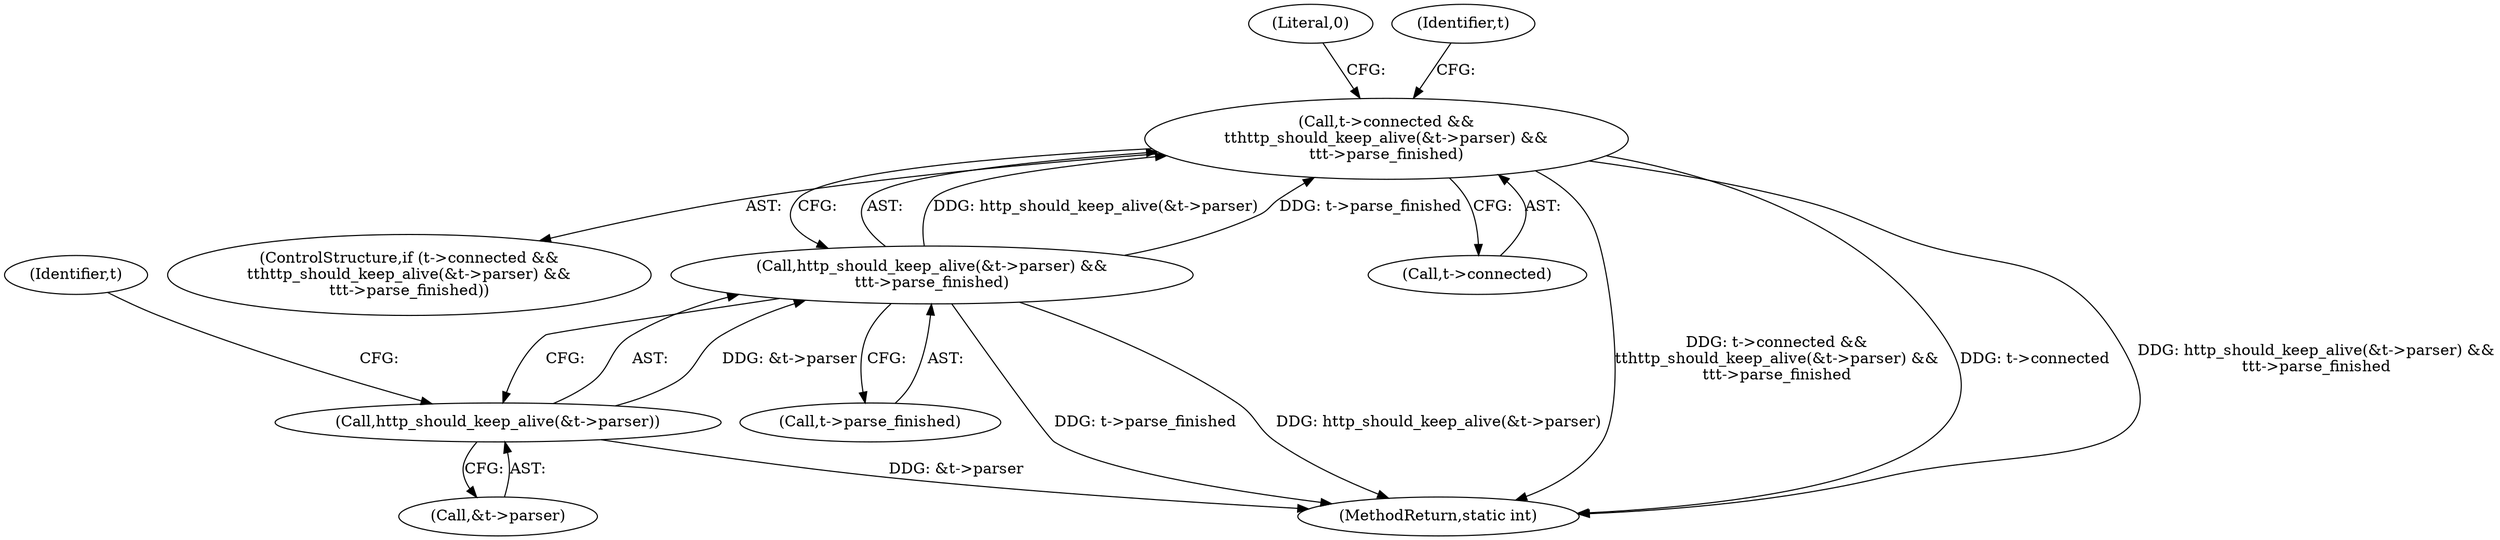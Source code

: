 digraph "0_libgit2_9a64e62f0f20c9cf9b2e1609f037060eb2d8eb22@API" {
"1000105" [label="(Call,t->connected &&\n\t\thttp_should_keep_alive(&t->parser) &&\n\t\tt->parse_finished)"];
"1000109" [label="(Call,http_should_keep_alive(&t->parser) &&\n\t\tt->parse_finished)"];
"1000110" [label="(Call,http_should_keep_alive(&t->parser))"];
"1000116" [label="(Identifier,t)"];
"1000119" [label="(Literal,0)"];
"1000104" [label="(ControlStructure,if (t->connected &&\n\t\thttp_should_keep_alive(&t->parser) &&\n\t\tt->parse_finished))"];
"1000109" [label="(Call,http_should_keep_alive(&t->parser) &&\n\t\tt->parse_finished)"];
"1000122" [label="(Identifier,t)"];
"1000115" [label="(Call,t->parse_finished)"];
"1000110" [label="(Call,http_should_keep_alive(&t->parser))"];
"1000111" [label="(Call,&t->parser)"];
"1000106" [label="(Call,t->connected)"];
"1000289" [label="(MethodReturn,static int)"];
"1000105" [label="(Call,t->connected &&\n\t\thttp_should_keep_alive(&t->parser) &&\n\t\tt->parse_finished)"];
"1000105" -> "1000104"  [label="AST: "];
"1000105" -> "1000106"  [label="CFG: "];
"1000105" -> "1000109"  [label="CFG: "];
"1000106" -> "1000105"  [label="AST: "];
"1000109" -> "1000105"  [label="AST: "];
"1000119" -> "1000105"  [label="CFG: "];
"1000122" -> "1000105"  [label="CFG: "];
"1000105" -> "1000289"  [label="DDG: t->connected &&\n\t\thttp_should_keep_alive(&t->parser) &&\n\t\tt->parse_finished"];
"1000105" -> "1000289"  [label="DDG: t->connected"];
"1000105" -> "1000289"  [label="DDG: http_should_keep_alive(&t->parser) &&\n\t\tt->parse_finished"];
"1000109" -> "1000105"  [label="DDG: http_should_keep_alive(&t->parser)"];
"1000109" -> "1000105"  [label="DDG: t->parse_finished"];
"1000109" -> "1000110"  [label="CFG: "];
"1000109" -> "1000115"  [label="CFG: "];
"1000110" -> "1000109"  [label="AST: "];
"1000115" -> "1000109"  [label="AST: "];
"1000109" -> "1000289"  [label="DDG: t->parse_finished"];
"1000109" -> "1000289"  [label="DDG: http_should_keep_alive(&t->parser)"];
"1000110" -> "1000109"  [label="DDG: &t->parser"];
"1000110" -> "1000111"  [label="CFG: "];
"1000111" -> "1000110"  [label="AST: "];
"1000116" -> "1000110"  [label="CFG: "];
"1000110" -> "1000289"  [label="DDG: &t->parser"];
}
